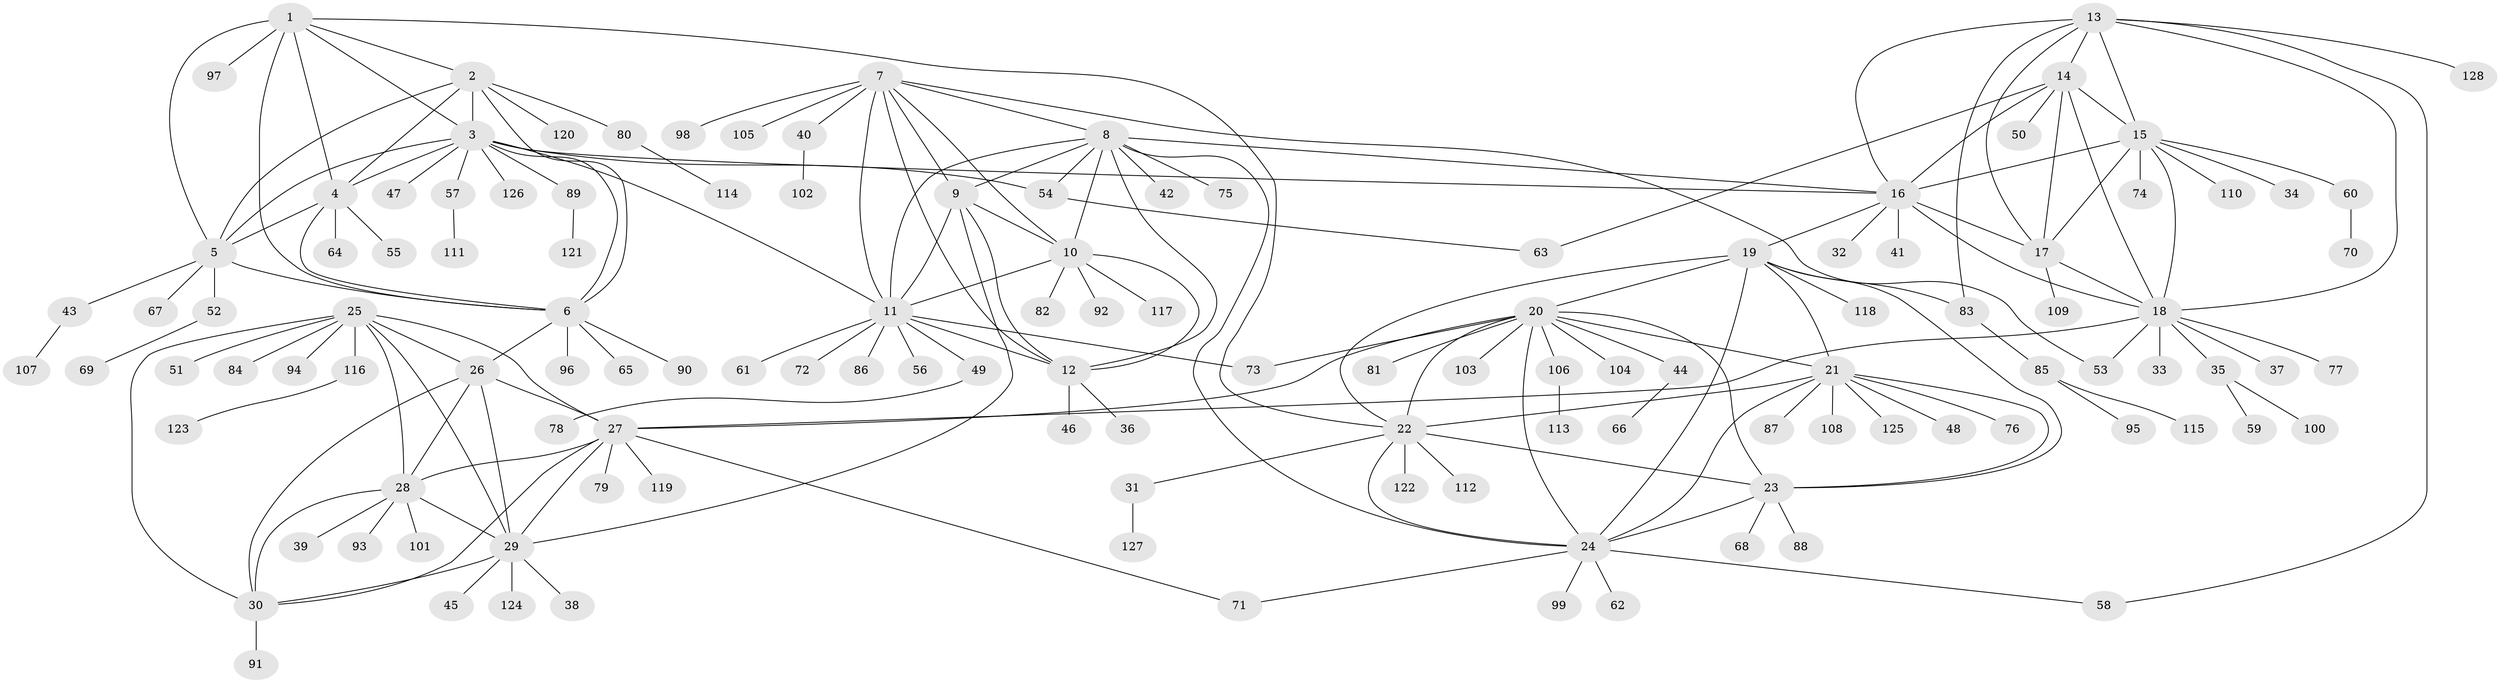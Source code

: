 // coarse degree distribution, {6: 0.015625, 4: 0.046875, 3: 0.015625, 1: 0.859375, 15: 0.015625, 11: 0.015625, 12: 0.015625, 20: 0.015625}
// Generated by graph-tools (version 1.1) at 2025/59/03/04/25 21:59:09]
// undirected, 128 vertices, 190 edges
graph export_dot {
graph [start="1"]
  node [color=gray90,style=filled];
  1;
  2;
  3;
  4;
  5;
  6;
  7;
  8;
  9;
  10;
  11;
  12;
  13;
  14;
  15;
  16;
  17;
  18;
  19;
  20;
  21;
  22;
  23;
  24;
  25;
  26;
  27;
  28;
  29;
  30;
  31;
  32;
  33;
  34;
  35;
  36;
  37;
  38;
  39;
  40;
  41;
  42;
  43;
  44;
  45;
  46;
  47;
  48;
  49;
  50;
  51;
  52;
  53;
  54;
  55;
  56;
  57;
  58;
  59;
  60;
  61;
  62;
  63;
  64;
  65;
  66;
  67;
  68;
  69;
  70;
  71;
  72;
  73;
  74;
  75;
  76;
  77;
  78;
  79;
  80;
  81;
  82;
  83;
  84;
  85;
  86;
  87;
  88;
  89;
  90;
  91;
  92;
  93;
  94;
  95;
  96;
  97;
  98;
  99;
  100;
  101;
  102;
  103;
  104;
  105;
  106;
  107;
  108;
  109;
  110;
  111;
  112;
  113;
  114;
  115;
  116;
  117;
  118;
  119;
  120;
  121;
  122;
  123;
  124;
  125;
  126;
  127;
  128;
  1 -- 2;
  1 -- 3;
  1 -- 4;
  1 -- 5;
  1 -- 6;
  1 -- 22;
  1 -- 97;
  2 -- 3;
  2 -- 4;
  2 -- 5;
  2 -- 6;
  2 -- 80;
  2 -- 120;
  3 -- 4;
  3 -- 5;
  3 -- 6;
  3 -- 11;
  3 -- 16;
  3 -- 47;
  3 -- 54;
  3 -- 57;
  3 -- 89;
  3 -- 126;
  4 -- 5;
  4 -- 6;
  4 -- 55;
  4 -- 64;
  5 -- 6;
  5 -- 43;
  5 -- 52;
  5 -- 67;
  6 -- 26;
  6 -- 65;
  6 -- 90;
  6 -- 96;
  7 -- 8;
  7 -- 9;
  7 -- 10;
  7 -- 11;
  7 -- 12;
  7 -- 40;
  7 -- 53;
  7 -- 98;
  7 -- 105;
  8 -- 9;
  8 -- 10;
  8 -- 11;
  8 -- 12;
  8 -- 16;
  8 -- 24;
  8 -- 42;
  8 -- 54;
  8 -- 75;
  9 -- 10;
  9 -- 11;
  9 -- 12;
  9 -- 29;
  10 -- 11;
  10 -- 12;
  10 -- 82;
  10 -- 92;
  10 -- 117;
  11 -- 12;
  11 -- 49;
  11 -- 56;
  11 -- 61;
  11 -- 72;
  11 -- 73;
  11 -- 86;
  12 -- 36;
  12 -- 46;
  13 -- 14;
  13 -- 15;
  13 -- 16;
  13 -- 17;
  13 -- 18;
  13 -- 58;
  13 -- 83;
  13 -- 128;
  14 -- 15;
  14 -- 16;
  14 -- 17;
  14 -- 18;
  14 -- 50;
  14 -- 63;
  15 -- 16;
  15 -- 17;
  15 -- 18;
  15 -- 34;
  15 -- 60;
  15 -- 74;
  15 -- 110;
  16 -- 17;
  16 -- 18;
  16 -- 19;
  16 -- 32;
  16 -- 41;
  17 -- 18;
  17 -- 109;
  18 -- 27;
  18 -- 33;
  18 -- 35;
  18 -- 37;
  18 -- 53;
  18 -- 77;
  19 -- 20;
  19 -- 21;
  19 -- 22;
  19 -- 23;
  19 -- 24;
  19 -- 83;
  19 -- 118;
  20 -- 21;
  20 -- 22;
  20 -- 23;
  20 -- 24;
  20 -- 27;
  20 -- 44;
  20 -- 73;
  20 -- 81;
  20 -- 103;
  20 -- 104;
  20 -- 106;
  21 -- 22;
  21 -- 23;
  21 -- 24;
  21 -- 48;
  21 -- 76;
  21 -- 87;
  21 -- 108;
  21 -- 125;
  22 -- 23;
  22 -- 24;
  22 -- 31;
  22 -- 112;
  22 -- 122;
  23 -- 24;
  23 -- 68;
  23 -- 88;
  24 -- 58;
  24 -- 62;
  24 -- 71;
  24 -- 99;
  25 -- 26;
  25 -- 27;
  25 -- 28;
  25 -- 29;
  25 -- 30;
  25 -- 51;
  25 -- 84;
  25 -- 94;
  25 -- 116;
  26 -- 27;
  26 -- 28;
  26 -- 29;
  26 -- 30;
  27 -- 28;
  27 -- 29;
  27 -- 30;
  27 -- 71;
  27 -- 79;
  27 -- 119;
  28 -- 29;
  28 -- 30;
  28 -- 39;
  28 -- 93;
  28 -- 101;
  29 -- 30;
  29 -- 38;
  29 -- 45;
  29 -- 124;
  30 -- 91;
  31 -- 127;
  35 -- 59;
  35 -- 100;
  40 -- 102;
  43 -- 107;
  44 -- 66;
  49 -- 78;
  52 -- 69;
  54 -- 63;
  57 -- 111;
  60 -- 70;
  80 -- 114;
  83 -- 85;
  85 -- 95;
  85 -- 115;
  89 -- 121;
  106 -- 113;
  116 -- 123;
}
